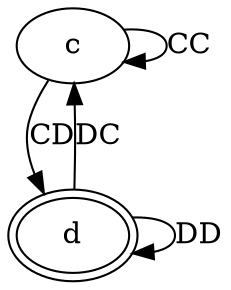 digraph G2
 {
     c -> c [label=CC];
     c -> d [label=CD];
     d -> d [label=DD];
     d -> c [label=DC];
     d [peripheries=2];
 }
